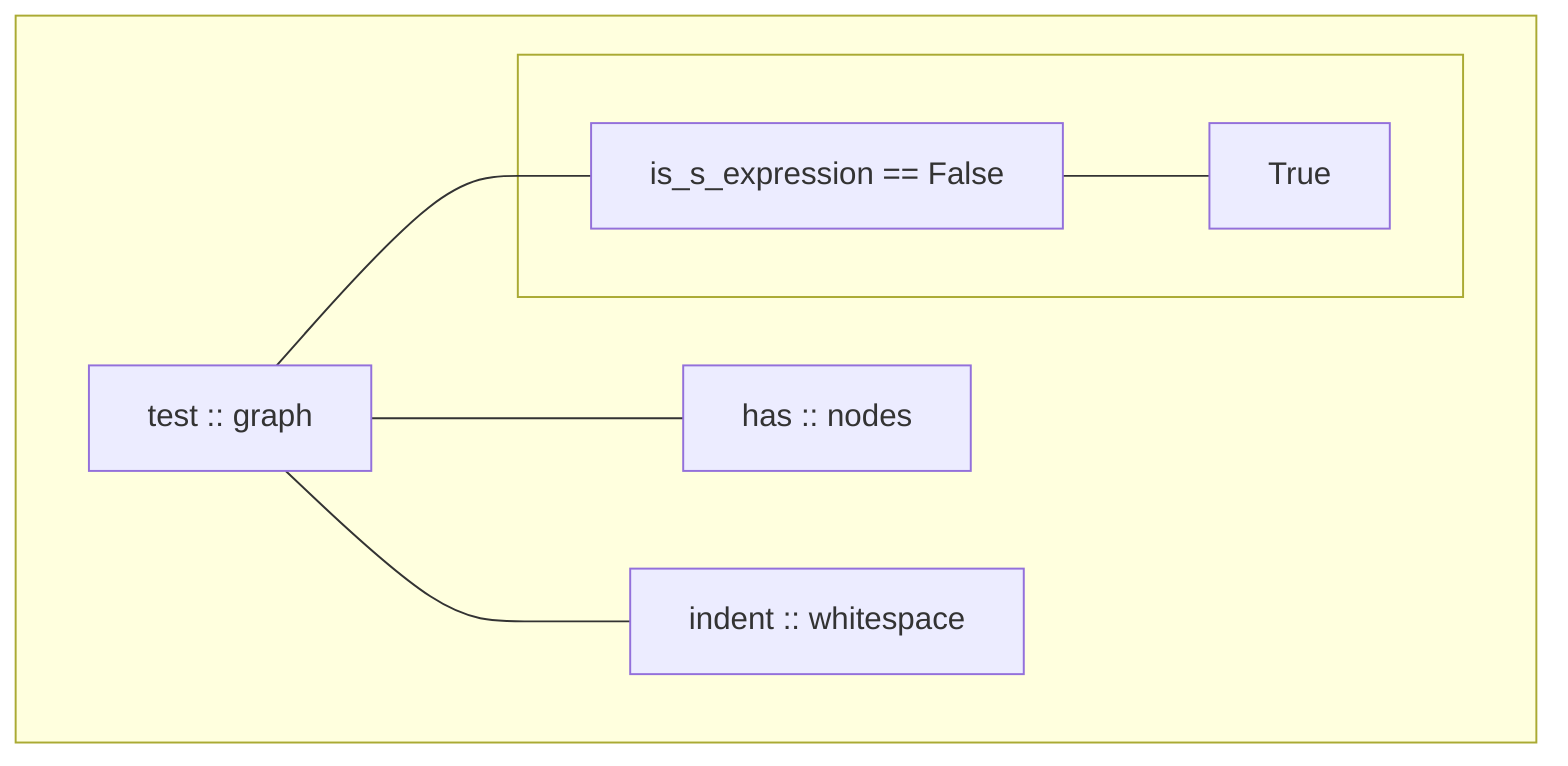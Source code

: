 graph TD
r["test :: graph"]
subgraph sg-r ["#nbsp;"]
r --- r-0["has :: nodes"]

r --- r-1["indent :: whitespace"]

r --- r-2["is_s_expression == False"]
subgraph sg-r-2 ["#nbsp;"]
r-2 --- r-2-0["True"]

end
end